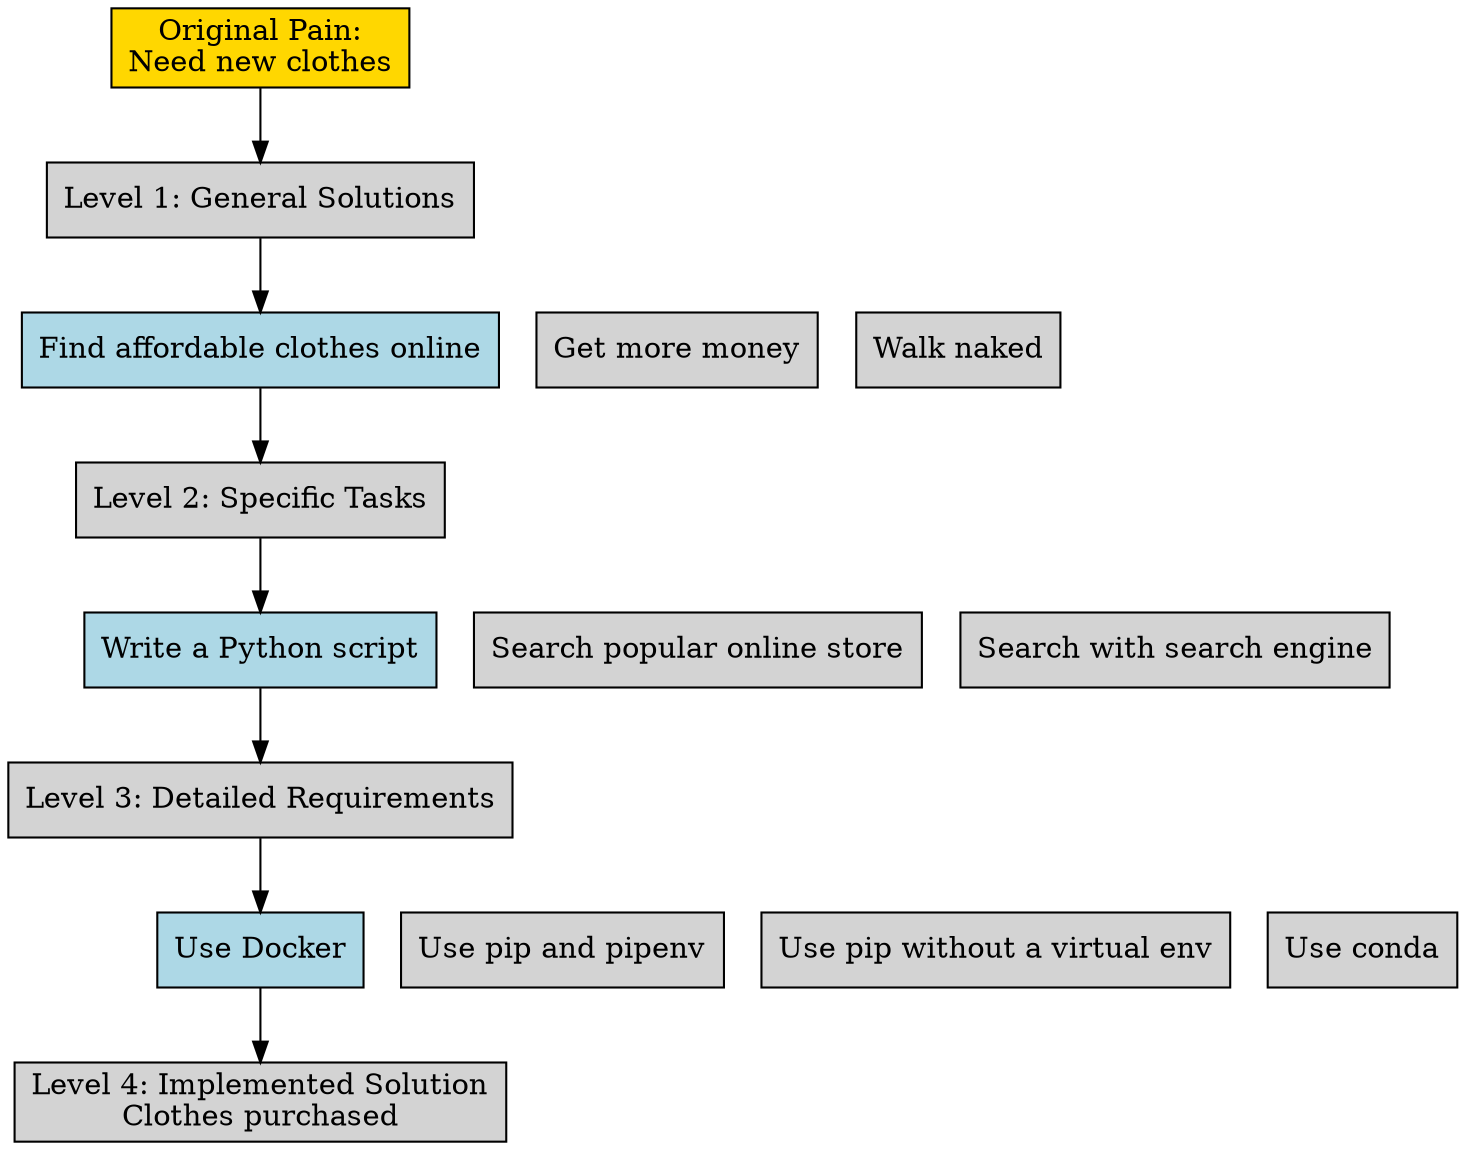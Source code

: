 digraph requirements_pyramid {
  
  // Graph styling
  node [shape=box, style=filled, fillcolor=lightgrey];
  rankdir=TB;  // Top to Bottom direction

  // Define nodes with explicit complexity levels
  OriginalPain [label="Original Pain:\nNeed new clothes", fillcolor=gold]
  Level1 [label="Level 1: General Solutions"]
  Level1Option1 [label="Get more money"]
  Level1Option2 [label="Walk naked"]
  Level1Option3 [label="Find affordable clothes online", fillcolor=lightblue]
  Level2 [label="Level 2: Specific Tasks"]
  Level2Task1 [label="Search popular online store"]
  Level2Task2 [label="Search with search engine"]
  Level2Task3 [label="Write a Python script", fillcolor=lightblue]
  Level3 [label="Level 3: Detailed Requirements"]
  Level3Req1 [label="Use pip and pipenv"]
  Level3Req2 [label="Use pip without a virtual env"]
  Level3Req3 [label="Use conda"]
  Level3Req4 [label="Use Docker", fillcolor=lightblue]
  Level4 [label="Level 4: Implemented Solution\nClothes purchased"]

  // Define invisible edges to enforce ranking
  { rank=same; Level1Option1 Level1Option2 Level1Option3 }
  { rank=same; Level2Task1 Level2Task2 Level2Task3 }
  { rank=same; Level3Req1 Level3Req2 Level3Req3 Level3Req4 }
  
  // Define edges
  OriginalPain -> Level1
  Level1 -> Level1Option3
  Level1Option3 -> Level2
  Level2 -> Level2Task3
  Level2Task3 -> Level3
  Level3 -> Level3Req4
  Level3Req4 -> Level4
}
